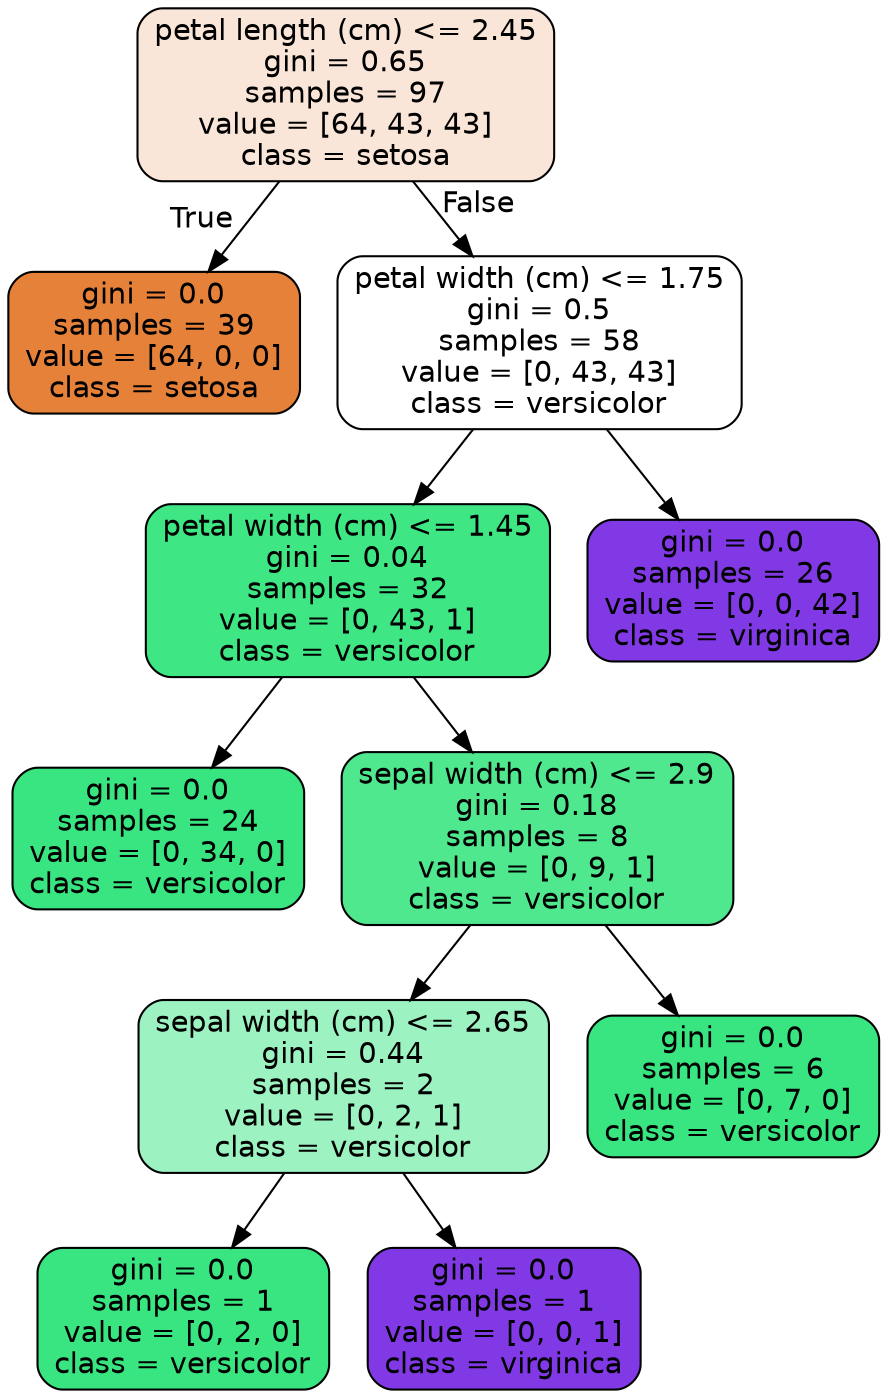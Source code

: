 digraph Tree {
node [shape=box, style="filled, rounded", color="black", fontname=helvetica] ;
edge [fontname=helvetica] ;
0 [label="petal length (cm) <= 2.45\ngini = 0.65\nsamples = 97\nvalue = [64, 43, 43]\nclass = setosa", fillcolor="#fae6d8"] ;
1 [label="gini = 0.0\nsamples = 39\nvalue = [64, 0, 0]\nclass = setosa", fillcolor="#e58139"] ;
0 -> 1 [labeldistance=2.5, labelangle=45, headlabel="True"] ;
2 [label="petal width (cm) <= 1.75\ngini = 0.5\nsamples = 58\nvalue = [0, 43, 43]\nclass = versicolor", fillcolor="#ffffff"] ;
0 -> 2 [labeldistance=2.5, labelangle=-45, headlabel="False"] ;
3 [label="petal width (cm) <= 1.45\ngini = 0.04\nsamples = 32\nvalue = [0, 43, 1]\nclass = versicolor", fillcolor="#3ee684"] ;
2 -> 3 ;
4 [label="gini = 0.0\nsamples = 24\nvalue = [0, 34, 0]\nclass = versicolor", fillcolor="#39e581"] ;
3 -> 4 ;
5 [label="sepal width (cm) <= 2.9\ngini = 0.18\nsamples = 8\nvalue = [0, 9, 1]\nclass = versicolor", fillcolor="#4fe88f"] ;
3 -> 5 ;
6 [label="sepal width (cm) <= 2.65\ngini = 0.44\nsamples = 2\nvalue = [0, 2, 1]\nclass = versicolor", fillcolor="#9cf2c0"] ;
5 -> 6 ;
7 [label="gini = 0.0\nsamples = 1\nvalue = [0, 2, 0]\nclass = versicolor", fillcolor="#39e581"] ;
6 -> 7 ;
8 [label="gini = 0.0\nsamples = 1\nvalue = [0, 0, 1]\nclass = virginica", fillcolor="#8139e5"] ;
6 -> 8 ;
9 [label="gini = 0.0\nsamples = 6\nvalue = [0, 7, 0]\nclass = versicolor", fillcolor="#39e581"] ;
5 -> 9 ;
10 [label="gini = 0.0\nsamples = 26\nvalue = [0, 0, 42]\nclass = virginica", fillcolor="#8139e5"] ;
2 -> 10 ;
}